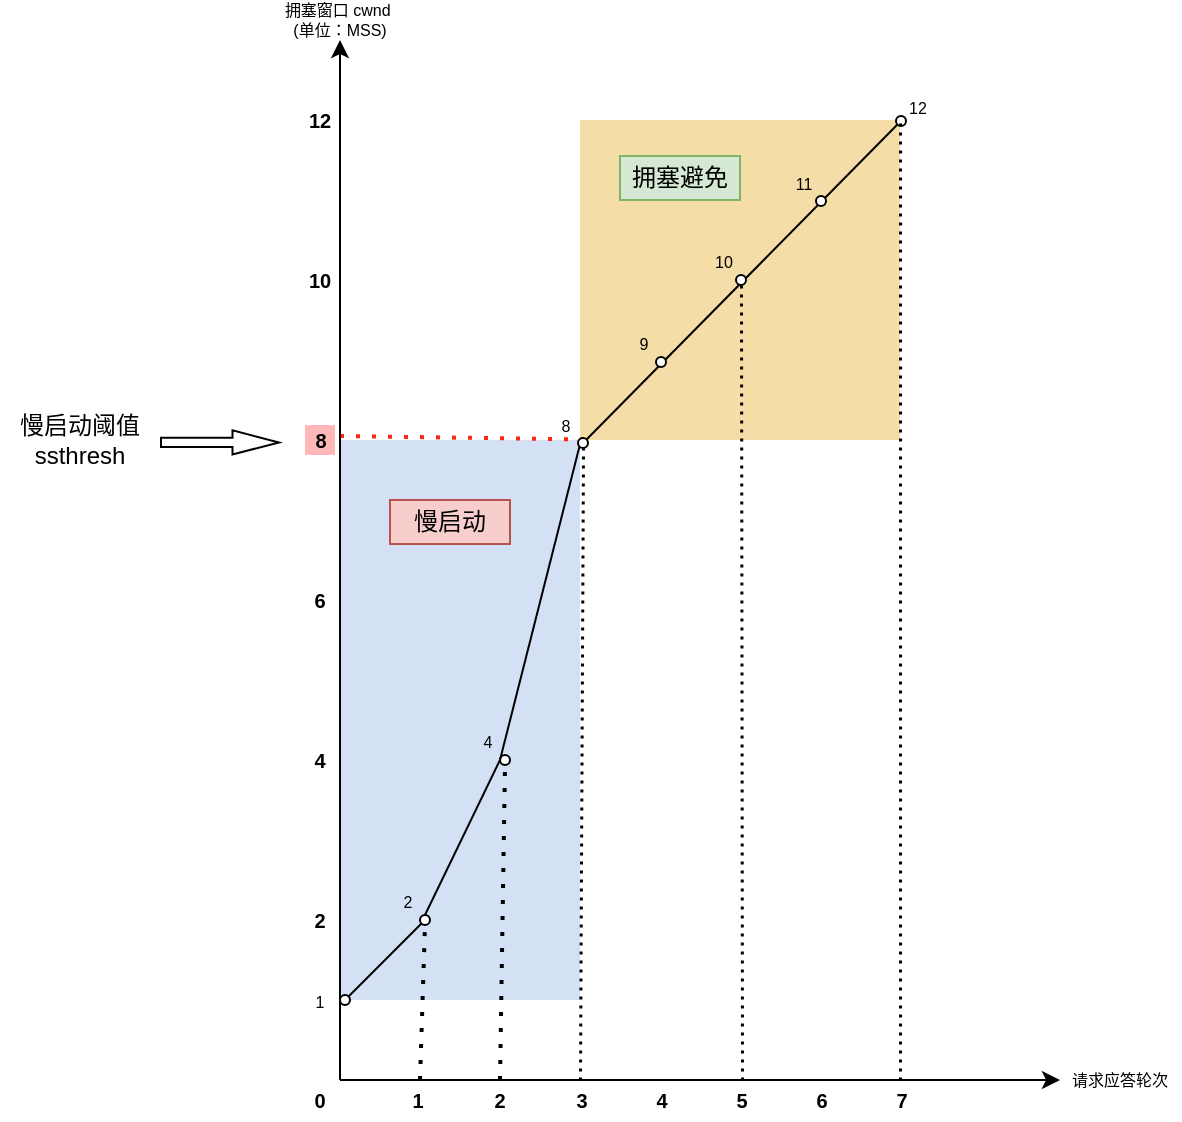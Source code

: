 <mxfile version="24.0.1" type="github">
  <diagram name="第 1 页" id="bhULwGrcWHLfaI0pKa20">
    <mxGraphModel dx="893" dy="1652" grid="1" gridSize="10" guides="1" tooltips="1" connect="1" arrows="1" fold="1" page="1" pageScale="1" pageWidth="827" pageHeight="1169" math="0" shadow="0">
      <root>
        <mxCell id="0" />
        <mxCell id="1" parent="0" />
        <mxCell id="XkOptIO2cjGXNpbfzOup-61" value="" style="rounded=0;whiteSpace=wrap;html=1;fillColor=#F5DDA7;strokeColor=none;shadow=0;" vertex="1" parent="1">
          <mxGeometry x="360" width="160" height="160" as="geometry" />
        </mxCell>
        <mxCell id="XkOptIO2cjGXNpbfzOup-59" value="" style="endArrow=none;html=1;rounded=0;entryX=0;entryY=1;entryDx=0;entryDy=0;exitX=1;exitY=0;exitDx=0;exitDy=0;" edge="1" parent="1" source="XkOptIO2cjGXNpbfzOup-48" target="XkOptIO2cjGXNpbfzOup-28">
          <mxGeometry width="50" height="50" relative="1" as="geometry">
            <mxPoint x="430" y="170" as="sourcePoint" />
            <mxPoint x="480" y="120" as="targetPoint" />
          </mxGeometry>
        </mxCell>
        <mxCell id="XkOptIO2cjGXNpbfzOup-40" value="" style="rounded=0;whiteSpace=wrap;html=1;fillColor=#D4E1F5;strokeColor=none;shadow=0;" vertex="1" parent="1">
          <mxGeometry x="240" y="160" width="120" height="280" as="geometry" />
        </mxCell>
        <mxCell id="XkOptIO2cjGXNpbfzOup-2" value="&lt;font style=&quot;font-size: 10px;&quot;&gt;2&lt;/font&gt;" style="text;html=1;align=center;verticalAlign=middle;whiteSpace=wrap;rounded=0;shadow=0;fontStyle=1" vertex="1" parent="1">
          <mxGeometry x="210" y="390" width="40" height="20" as="geometry" />
        </mxCell>
        <mxCell id="XkOptIO2cjGXNpbfzOup-5" value="&lt;font style=&quot;font-size: 10px;&quot;&gt;4&lt;/font&gt;" style="text;html=1;align=center;verticalAlign=middle;whiteSpace=wrap;rounded=0;shadow=0;fontStyle=1" vertex="1" parent="1">
          <mxGeometry x="210" y="310" width="40" height="20" as="geometry" />
        </mxCell>
        <mxCell id="XkOptIO2cjGXNpbfzOup-6" value="&lt;font style=&quot;font-size: 10px;&quot;&gt;6&lt;/font&gt;" style="text;html=1;align=center;verticalAlign=middle;whiteSpace=wrap;rounded=0;shadow=0;fontStyle=1" vertex="1" parent="1">
          <mxGeometry x="210" y="230" width="40" height="20" as="geometry" />
        </mxCell>
        <mxCell id="XkOptIO2cjGXNpbfzOup-7" value="&lt;font style=&quot;font-size: 10px;&quot;&gt;8&lt;/font&gt;" style="text;html=1;align=center;verticalAlign=middle;whiteSpace=wrap;rounded=0;shadow=0;fontStyle=1;fillColor=#FFB8B8;" vertex="1" parent="1">
          <mxGeometry x="222.5" y="152.5" width="15" height="15" as="geometry" />
        </mxCell>
        <mxCell id="XkOptIO2cjGXNpbfzOup-8" value="&lt;font style=&quot;font-size: 10px;&quot;&gt;10&lt;/font&gt;" style="text;html=1;align=center;verticalAlign=middle;whiteSpace=wrap;rounded=0;shadow=0;fontStyle=1" vertex="1" parent="1">
          <mxGeometry x="210" y="70" width="40" height="20" as="geometry" />
        </mxCell>
        <mxCell id="XkOptIO2cjGXNpbfzOup-9" value="&lt;font style=&quot;font-size: 10px;&quot;&gt;12&lt;/font&gt;" style="text;html=1;align=center;verticalAlign=middle;whiteSpace=wrap;rounded=0;shadow=0;fontStyle=1" vertex="1" parent="1">
          <mxGeometry x="210" y="-10" width="40" height="20" as="geometry" />
        </mxCell>
        <mxCell id="XkOptIO2cjGXNpbfzOup-10" value="&lt;font style=&quot;font-weight: normal; font-size: 8px;&quot;&gt;1&lt;/font&gt;" style="text;html=1;align=center;verticalAlign=middle;whiteSpace=wrap;rounded=0;shadow=0;fontStyle=1" vertex="1" parent="1">
          <mxGeometry x="210" y="430" width="40" height="20" as="geometry" />
        </mxCell>
        <mxCell id="XkOptIO2cjGXNpbfzOup-11" value="&lt;font style=&quot;font-size: 10px;&quot;&gt;0&lt;/font&gt;" style="text;html=1;align=center;verticalAlign=middle;whiteSpace=wrap;rounded=0;shadow=0;fontStyle=1" vertex="1" parent="1">
          <mxGeometry x="210" y="480" width="40" height="20" as="geometry" />
        </mxCell>
        <mxCell id="XkOptIO2cjGXNpbfzOup-22" value="" style="ellipse;whiteSpace=wrap;html=1;aspect=fixed;" vertex="1" parent="1">
          <mxGeometry x="240" y="437.5" width="5" height="5" as="geometry" />
        </mxCell>
        <mxCell id="XkOptIO2cjGXNpbfzOup-23" value="" style="ellipse;whiteSpace=wrap;html=1;aspect=fixed;" vertex="1" parent="1">
          <mxGeometry x="320" y="317.5" width="5" height="5" as="geometry" />
        </mxCell>
        <mxCell id="XkOptIO2cjGXNpbfzOup-25" value="" style="ellipse;whiteSpace=wrap;html=1;aspect=fixed;" vertex="1" parent="1">
          <mxGeometry x="398" y="118.5" width="5" height="5" as="geometry" />
        </mxCell>
        <mxCell id="XkOptIO2cjGXNpbfzOup-27" value="" style="ellipse;whiteSpace=wrap;html=1;aspect=fixed;" vertex="1" parent="1">
          <mxGeometry x="478" y="38" width="5" height="5" as="geometry" />
        </mxCell>
        <mxCell id="XkOptIO2cjGXNpbfzOup-28" value="" style="ellipse;whiteSpace=wrap;html=1;aspect=fixed;" vertex="1" parent="1">
          <mxGeometry x="518" y="-2" width="5" height="5" as="geometry" />
        </mxCell>
        <mxCell id="XkOptIO2cjGXNpbfzOup-36" value="" style="ellipse;whiteSpace=wrap;html=1;aspect=fixed;" vertex="1" parent="1">
          <mxGeometry x="280" y="397.5" width="5" height="5" as="geometry" />
        </mxCell>
        <mxCell id="XkOptIO2cjGXNpbfzOup-37" value="" style="endArrow=none;html=1;rounded=0;exitX=0.5;exitY=0;exitDx=0;exitDy=0;" edge="1" parent="1" source="XkOptIO2cjGXNpbfzOup-36">
          <mxGeometry width="50" height="50" relative="1" as="geometry">
            <mxPoint x="280" y="390" as="sourcePoint" />
            <mxPoint x="320" y="320" as="targetPoint" />
          </mxGeometry>
        </mxCell>
        <mxCell id="XkOptIO2cjGXNpbfzOup-39" value="" style="endArrow=none;html=1;rounded=0;entryX=0;entryY=1;entryDx=0;entryDy=0;exitX=1;exitY=0;exitDx=0;exitDy=0;" edge="1" parent="1" source="XkOptIO2cjGXNpbfzOup-22" target="XkOptIO2cjGXNpbfzOup-36">
          <mxGeometry width="50" height="50" relative="1" as="geometry">
            <mxPoint x="240" y="440" as="sourcePoint" />
            <mxPoint x="410" y="250" as="targetPoint" />
          </mxGeometry>
        </mxCell>
        <mxCell id="XkOptIO2cjGXNpbfzOup-41" value="" style="endArrow=none;dashed=1;html=1;dashPattern=1 3;strokeWidth=2;rounded=0;entryX=0.5;entryY=1;entryDx=0;entryDy=0;" edge="1" parent="1" target="XkOptIO2cjGXNpbfzOup-23">
          <mxGeometry width="50" height="50" relative="1" as="geometry">
            <mxPoint x="320" y="480" as="sourcePoint" />
            <mxPoint x="370" y="380" as="targetPoint" />
          </mxGeometry>
        </mxCell>
        <mxCell id="XkOptIO2cjGXNpbfzOup-43" value="" style="endArrow=none;dashed=1;html=1;dashPattern=1 3;strokeWidth=2;rounded=0;entryX=0.5;entryY=1;entryDx=0;entryDy=0;" edge="1" parent="1" target="XkOptIO2cjGXNpbfzOup-36">
          <mxGeometry width="50" height="50" relative="1" as="geometry">
            <mxPoint x="280" y="480" as="sourcePoint" />
            <mxPoint x="333" y="333" as="targetPoint" />
          </mxGeometry>
        </mxCell>
        <mxCell id="XkOptIO2cjGXNpbfzOup-49" value="" style="endArrow=none;dashed=1;html=1;dashPattern=1 3;strokeWidth=2;rounded=0;entryX=1;entryY=0;entryDx=0;entryDy=0;fillColor=#FF2414;strokeColor=#FF2414;" edge="1" parent="1" target="XkOptIO2cjGXNpbfzOup-48">
          <mxGeometry width="50" height="50" relative="1" as="geometry">
            <mxPoint x="240" y="158" as="sourcePoint" />
            <mxPoint x="400" y="160" as="targetPoint" />
          </mxGeometry>
        </mxCell>
        <mxCell id="XkOptIO2cjGXNpbfzOup-48" value="" style="ellipse;whiteSpace=wrap;html=1;aspect=fixed;" vertex="1" parent="1">
          <mxGeometry x="359" y="159" width="5" height="5" as="geometry" />
        </mxCell>
        <mxCell id="XkOptIO2cjGXNpbfzOup-52" value="" style="endArrow=none;html=1;rounded=0;entryX=0;entryY=1;entryDx=0;entryDy=0;exitX=0;exitY=0.5;exitDx=0;exitDy=0;exitPerimeter=0;" edge="1" parent="1" source="XkOptIO2cjGXNpbfzOup-23" target="XkOptIO2cjGXNpbfzOup-48">
          <mxGeometry width="50" height="50" relative="1" as="geometry">
            <mxPoint x="290" y="270" as="sourcePoint" />
            <mxPoint x="340" y="220" as="targetPoint" />
          </mxGeometry>
        </mxCell>
        <mxCell id="XkOptIO2cjGXNpbfzOup-26" value="" style="ellipse;whiteSpace=wrap;html=1;aspect=fixed;" vertex="1" parent="1">
          <mxGeometry x="438" y="77.5" width="5" height="5" as="geometry" />
        </mxCell>
        <mxCell id="XkOptIO2cjGXNpbfzOup-63" value="" style="endArrow=none;html=1;strokeWidth=1.5;rounded=0;dashed=1;dashPattern=1 2;entryX=0.5;entryY=1;entryDx=0;entryDy=0;" edge="1" parent="1" target="XkOptIO2cjGXNpbfzOup-48">
          <mxGeometry width="50" height="50" relative="1" as="geometry">
            <mxPoint x="360" y="480" as="sourcePoint" />
            <mxPoint x="410" y="130" as="targetPoint" />
          </mxGeometry>
        </mxCell>
        <mxCell id="XkOptIO2cjGXNpbfzOup-64" value="" style="endArrow=none;html=1;strokeWidth=1.5;rounded=0;dashed=1;dashPattern=1 2;entryX=0.5;entryY=1;entryDx=0;entryDy=0;" edge="1" parent="1" target="XkOptIO2cjGXNpbfzOup-26">
          <mxGeometry width="50" height="50" relative="1" as="geometry">
            <mxPoint x="441" y="480" as="sourcePoint" />
            <mxPoint x="420" y="140" as="targetPoint" />
          </mxGeometry>
        </mxCell>
        <mxCell id="XkOptIO2cjGXNpbfzOup-66" value="" style="endArrow=none;html=1;strokeWidth=1.5;rounded=0;dashed=1;dashPattern=1 2;entryX=1;entryY=0;entryDx=0;entryDy=0;" edge="1" parent="1" target="XkOptIO2cjGXNpbfzOup-61">
          <mxGeometry width="50" height="50" relative="1" as="geometry">
            <mxPoint x="520" y="480" as="sourcePoint" />
            <mxPoint x="440" y="160" as="targetPoint" />
          </mxGeometry>
        </mxCell>
        <mxCell id="XkOptIO2cjGXNpbfzOup-67" value="&lt;font style=&quot;font-size: 10px;&quot;&gt;1&lt;/font&gt;" style="text;html=1;align=center;verticalAlign=middle;whiteSpace=wrap;rounded=0;shadow=0;fontStyle=1" vertex="1" parent="1">
          <mxGeometry x="267.5" y="480" width="22" height="20" as="geometry" />
        </mxCell>
        <mxCell id="XkOptIO2cjGXNpbfzOup-68" value="&lt;font style=&quot;font-size: 10px;&quot;&gt;2&lt;/font&gt;" style="text;html=1;align=center;verticalAlign=middle;whiteSpace=wrap;rounded=0;shadow=0;fontStyle=1" vertex="1" parent="1">
          <mxGeometry x="309" y="480" width="22" height="20" as="geometry" />
        </mxCell>
        <mxCell id="XkOptIO2cjGXNpbfzOup-69" value="&lt;font style=&quot;font-size: 10px;&quot;&gt;3&lt;/font&gt;" style="text;html=1;align=center;verticalAlign=middle;whiteSpace=wrap;rounded=0;shadow=0;fontStyle=1" vertex="1" parent="1">
          <mxGeometry x="350" y="480" width="22" height="20" as="geometry" />
        </mxCell>
        <mxCell id="XkOptIO2cjGXNpbfzOup-70" value="&lt;font style=&quot;font-size: 10px;&quot;&gt;4&lt;/font&gt;" style="text;html=1;align=center;verticalAlign=middle;whiteSpace=wrap;rounded=0;shadow=0;fontStyle=1" vertex="1" parent="1">
          <mxGeometry x="389.5" y="480" width="22" height="20" as="geometry" />
        </mxCell>
        <mxCell id="XkOptIO2cjGXNpbfzOup-71" value="&lt;font style=&quot;font-size: 10px;&quot;&gt;5&lt;/font&gt;" style="text;html=1;align=center;verticalAlign=middle;whiteSpace=wrap;rounded=0;shadow=0;fontStyle=1" vertex="1" parent="1">
          <mxGeometry x="429.5" y="480" width="22" height="20" as="geometry" />
        </mxCell>
        <mxCell id="XkOptIO2cjGXNpbfzOup-72" value="&lt;font style=&quot;font-size: 10px;&quot;&gt;6&lt;/font&gt;" style="text;html=1;align=center;verticalAlign=middle;whiteSpace=wrap;rounded=0;shadow=0;fontStyle=1" vertex="1" parent="1">
          <mxGeometry x="469.5" y="480" width="22" height="20" as="geometry" />
        </mxCell>
        <mxCell id="XkOptIO2cjGXNpbfzOup-73" value="&lt;font style=&quot;font-size: 10px;&quot;&gt;7&lt;/font&gt;" style="text;html=1;align=center;verticalAlign=middle;whiteSpace=wrap;rounded=0;shadow=0;fontStyle=1" vertex="1" parent="1">
          <mxGeometry x="509.5" y="480" width="22" height="20" as="geometry" />
        </mxCell>
        <mxCell id="XkOptIO2cjGXNpbfzOup-77" value="拥塞避免" style="rounded=0;whiteSpace=wrap;html=1;fillColor=#d5e8d4;strokeColor=#82b366;" vertex="1" parent="1">
          <mxGeometry x="380" y="18" width="60" height="22" as="geometry" />
        </mxCell>
        <mxCell id="XkOptIO2cjGXNpbfzOup-78" value="慢启动" style="rounded=0;whiteSpace=wrap;html=1;fillColor=#f8cecc;strokeColor=#b85450;" vertex="1" parent="1">
          <mxGeometry x="265" y="190" width="60" height="22" as="geometry" />
        </mxCell>
        <mxCell id="XkOptIO2cjGXNpbfzOup-80" value="慢启动阈值&lt;div&gt;ssthresh&lt;/div&gt;" style="rounded=0;whiteSpace=wrap;html=1;strokeColor=none;" vertex="1" parent="1">
          <mxGeometry x="70" y="149" width="80" height="22" as="geometry" />
        </mxCell>
        <mxCell id="XkOptIO2cjGXNpbfzOup-81" value="" style="shape=flexArrow;endArrow=classic;html=1;rounded=0;width=4.571;endSize=7.417;endWidth=6.531;" edge="1" parent="1">
          <mxGeometry width="50" height="50" relative="1" as="geometry">
            <mxPoint x="150" y="161.21" as="sourcePoint" />
            <mxPoint x="210" y="161.21" as="targetPoint" />
            <Array as="points" />
          </mxGeometry>
        </mxCell>
        <mxCell id="XkOptIO2cjGXNpbfzOup-83" value="" style="endArrow=classic;html=1;rounded=0;exitX=0.75;exitY=0;exitDx=0;exitDy=0;" edge="1" parent="1" source="XkOptIO2cjGXNpbfzOup-11">
          <mxGeometry width="50" height="50" relative="1" as="geometry">
            <mxPoint x="430" y="650" as="sourcePoint" />
            <mxPoint x="600" y="480" as="targetPoint" />
          </mxGeometry>
        </mxCell>
        <mxCell id="XkOptIO2cjGXNpbfzOup-84" value="" style="endArrow=classic;html=1;rounded=0;exitX=0.75;exitY=0;exitDx=0;exitDy=0;" edge="1" parent="1" source="XkOptIO2cjGXNpbfzOup-11">
          <mxGeometry width="50" height="50" relative="1" as="geometry">
            <mxPoint x="140" y="320" as="sourcePoint" />
            <mxPoint x="240" y="-40" as="targetPoint" />
          </mxGeometry>
        </mxCell>
        <mxCell id="XkOptIO2cjGXNpbfzOup-85" value="请求应答轮次" style="text;html=1;align=center;verticalAlign=middle;whiteSpace=wrap;rounded=0;fontSize=8;" vertex="1" parent="1">
          <mxGeometry x="600" y="470" width="60" height="20" as="geometry" />
        </mxCell>
        <mxCell id="XkOptIO2cjGXNpbfzOup-86" value="拥塞窗口 cwnd&amp;nbsp;&lt;div&gt;(单位：MSS)&lt;/div&gt;" style="text;html=1;align=center;verticalAlign=middle;whiteSpace=wrap;rounded=0;labelBorderColor=none;fontSize=8;strokeWidth=0;strokeColor=none;" vertex="1" parent="1">
          <mxGeometry x="200" y="-60" width="80" height="20" as="geometry" />
        </mxCell>
        <mxCell id="XkOptIO2cjGXNpbfzOup-87" value="11" style="text;html=1;align=center;verticalAlign=middle;whiteSpace=wrap;rounded=0;fontSize=8;" vertex="1" parent="1">
          <mxGeometry x="461" y="25" width="22" height="13" as="geometry" />
        </mxCell>
        <mxCell id="XkOptIO2cjGXNpbfzOup-88" value="9" style="text;html=1;align=center;verticalAlign=middle;whiteSpace=wrap;rounded=0;fontSize=8;" vertex="1" parent="1">
          <mxGeometry x="381" y="105.5" width="22" height="13" as="geometry" />
        </mxCell>
        <mxCell id="XkOptIO2cjGXNpbfzOup-89" value="10" style="text;html=1;align=center;verticalAlign=middle;whiteSpace=wrap;rounded=0;fontSize=8;" vertex="1" parent="1">
          <mxGeometry x="421" y="64.5" width="22" height="13" as="geometry" />
        </mxCell>
        <mxCell id="XkOptIO2cjGXNpbfzOup-91" value="12" style="text;html=1;align=center;verticalAlign=middle;whiteSpace=wrap;rounded=0;fontSize=8;" vertex="1" parent="1">
          <mxGeometry x="518" y="-13" width="22" height="13" as="geometry" />
        </mxCell>
        <mxCell id="XkOptIO2cjGXNpbfzOup-92" value="4" style="text;html=1;align=center;verticalAlign=middle;whiteSpace=wrap;rounded=0;fontSize=8;" vertex="1" parent="1">
          <mxGeometry x="303" y="304.5" width="22" height="13" as="geometry" />
        </mxCell>
        <mxCell id="XkOptIO2cjGXNpbfzOup-93" value="2" style="text;html=1;align=center;verticalAlign=middle;whiteSpace=wrap;rounded=0;fontSize=8;" vertex="1" parent="1">
          <mxGeometry x="263" y="384.5" width="22" height="13" as="geometry" />
        </mxCell>
        <mxCell id="XkOptIO2cjGXNpbfzOup-94" value="8" style="text;html=1;align=center;verticalAlign=middle;whiteSpace=wrap;rounded=0;fontSize=8;" vertex="1" parent="1">
          <mxGeometry x="342" y="146" width="22" height="13" as="geometry" />
        </mxCell>
      </root>
    </mxGraphModel>
  </diagram>
</mxfile>
